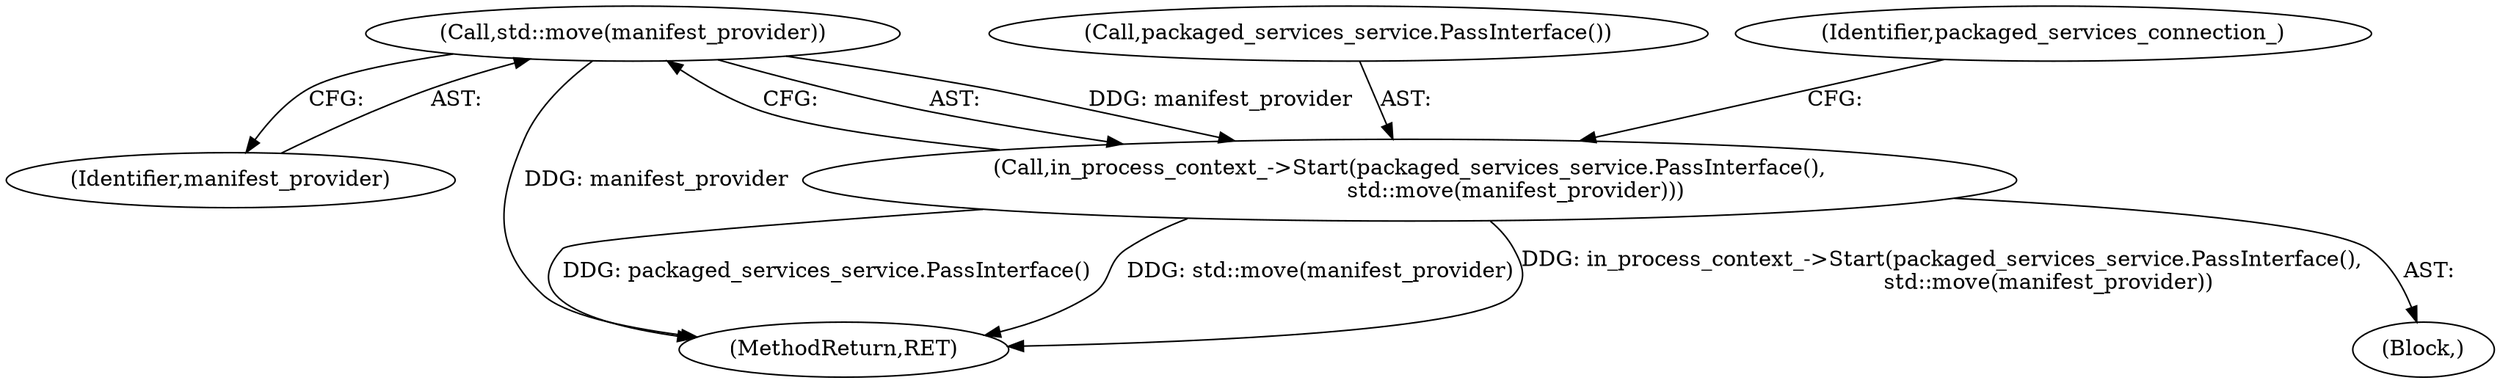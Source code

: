 digraph "0_Chrome_bc1f34b9be509f1404f0bb1ba1947614d5f0bcd1_3@API" {
"1000167" [label="(Call,std::move(manifest_provider))"];
"1000165" [label="(Call,in_process_context_->Start(packaged_services_service.PassInterface(),\n                               std::move(manifest_provider)))"];
"1000116" [label="(Block,)"];
"1000168" [label="(Identifier,manifest_provider)"];
"1000166" [label="(Call,packaged_services_service.PassInterface())"];
"1000331" [label="(MethodReturn,RET)"];
"1000165" [label="(Call,in_process_context_->Start(packaged_services_service.PassInterface(),\n                               std::move(manifest_provider)))"];
"1000167" [label="(Call,std::move(manifest_provider))"];
"1000170" [label="(Identifier,packaged_services_connection_)"];
"1000167" -> "1000165"  [label="AST: "];
"1000167" -> "1000168"  [label="CFG: "];
"1000168" -> "1000167"  [label="AST: "];
"1000165" -> "1000167"  [label="CFG: "];
"1000167" -> "1000331"  [label="DDG: manifest_provider"];
"1000167" -> "1000165"  [label="DDG: manifest_provider"];
"1000165" -> "1000116"  [label="AST: "];
"1000166" -> "1000165"  [label="AST: "];
"1000170" -> "1000165"  [label="CFG: "];
"1000165" -> "1000331"  [label="DDG: packaged_services_service.PassInterface()"];
"1000165" -> "1000331"  [label="DDG: std::move(manifest_provider)"];
"1000165" -> "1000331"  [label="DDG: in_process_context_->Start(packaged_services_service.PassInterface(),\n                               std::move(manifest_provider))"];
}
